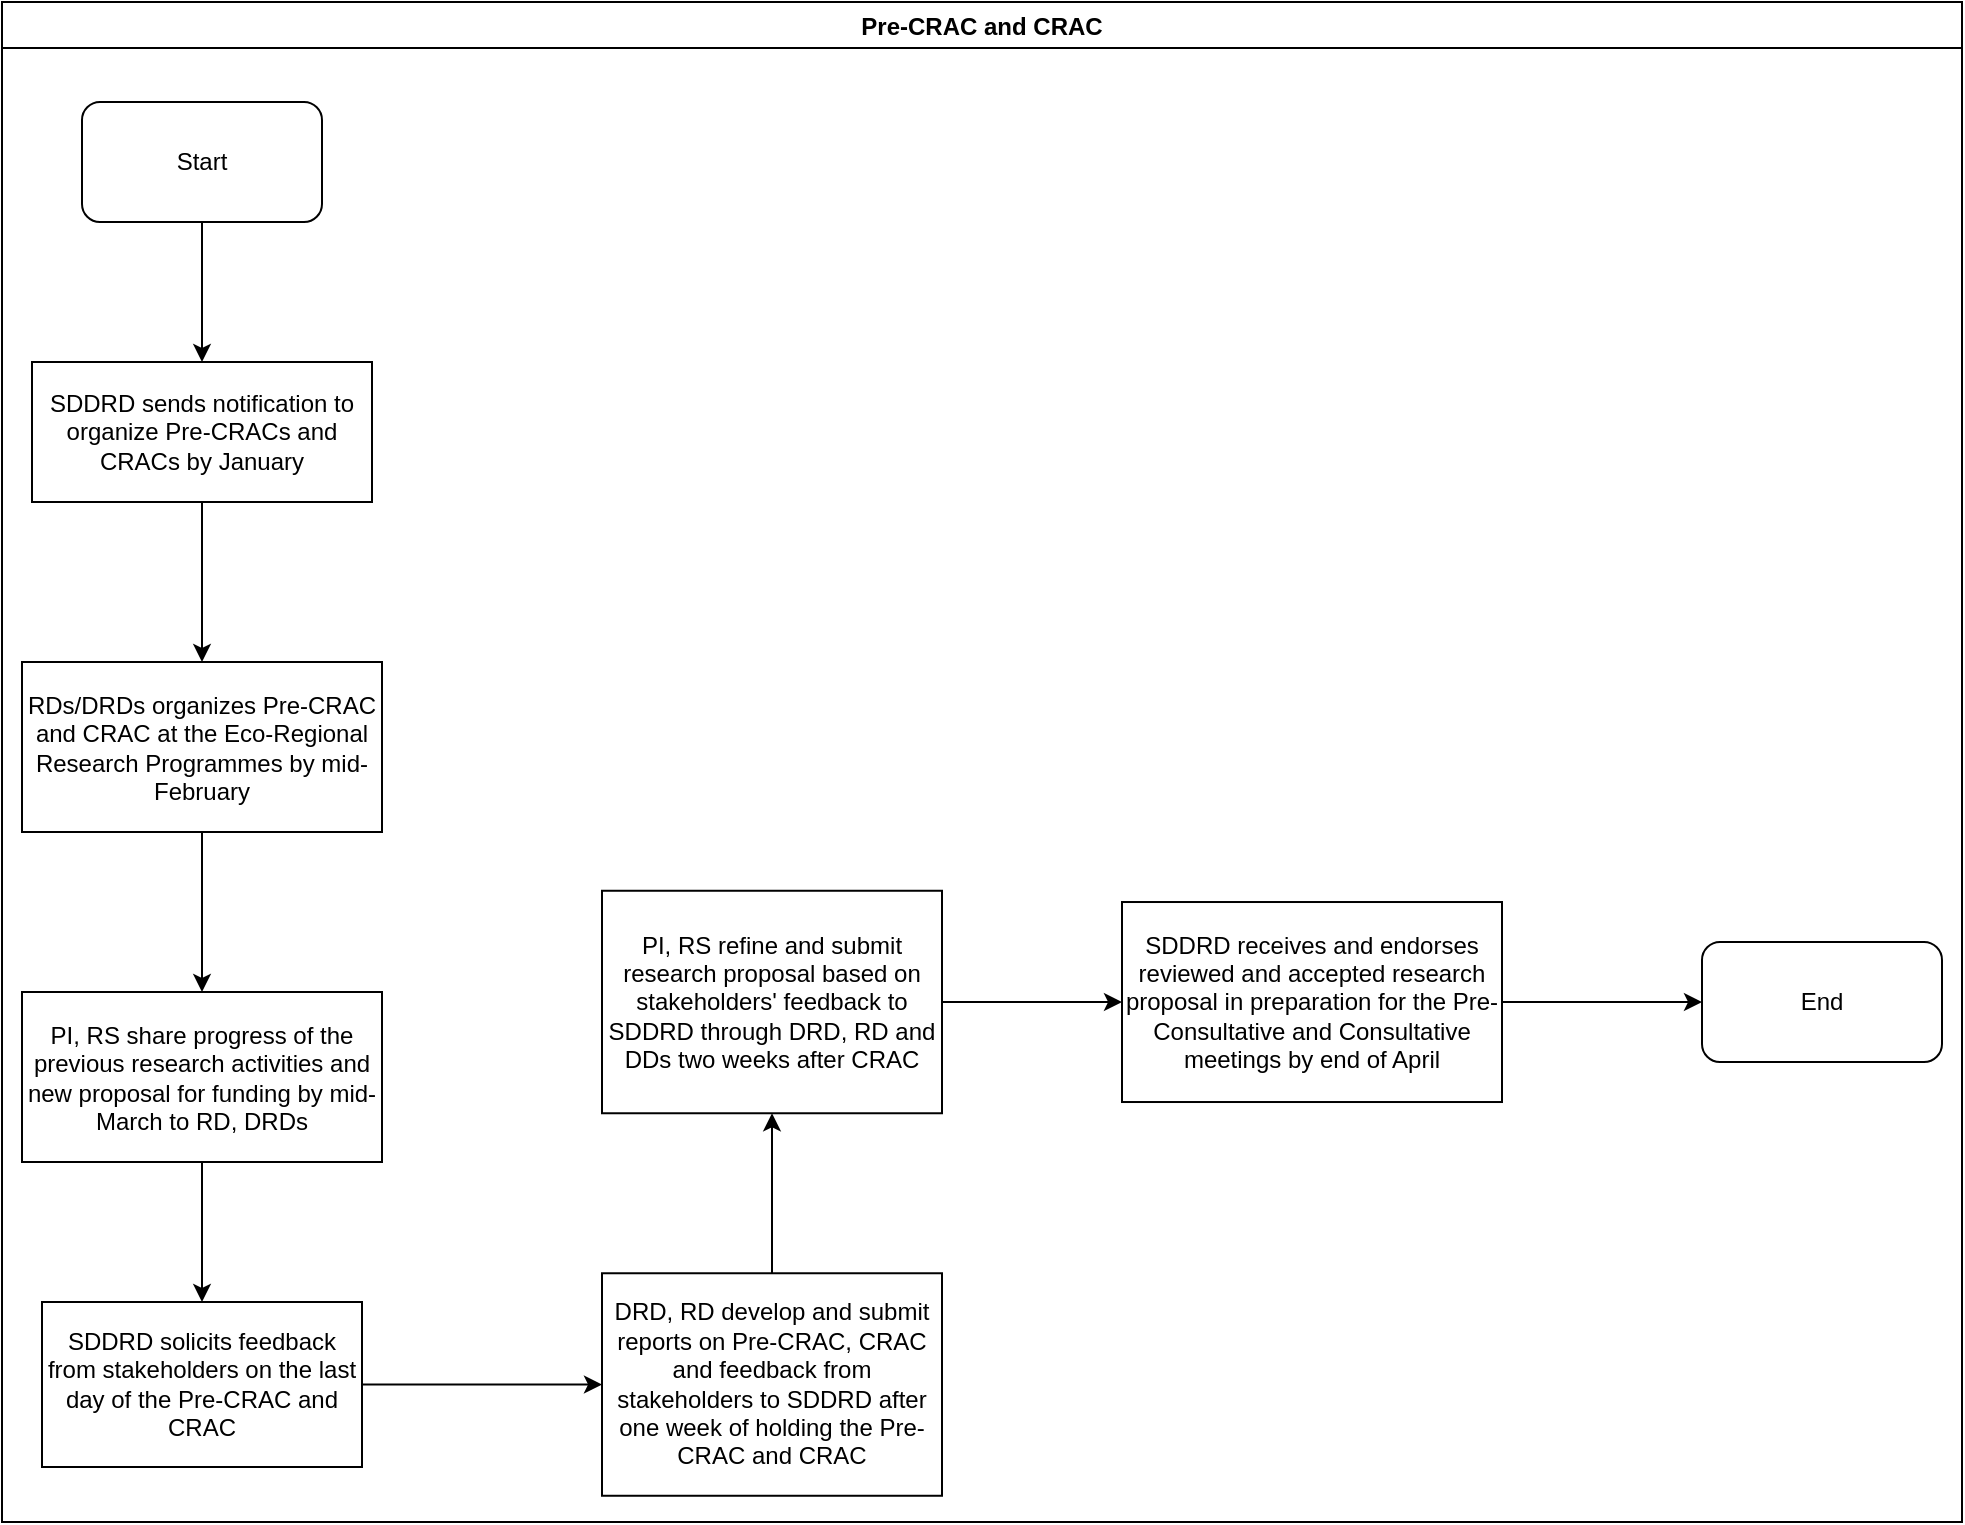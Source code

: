 <mxfile version="14.2.7" type="github">
  <diagram id="5_aohHFVvhJg3DNA72NS" name="Page-1">
    <mxGraphModel dx="1038" dy="547" grid="1" gridSize="10" guides="1" tooltips="1" connect="1" arrows="1" fold="1" page="1" pageScale="1" pageWidth="1169" pageHeight="827" math="0" shadow="0">
      <root>
        <mxCell id="0" />
        <mxCell id="1" parent="0" />
        <mxCell id="qoAdScPvT66UWbfDdBSW-1" value="Pre-CRAC and CRAC" style="swimlane;" vertex="1" parent="1">
          <mxGeometry x="10" y="10" width="980" height="760" as="geometry" />
        </mxCell>
        <mxCell id="qoAdScPvT66UWbfDdBSW-2" value="Start" style="rounded=1;whiteSpace=wrap;html=1;" vertex="1" parent="qoAdScPvT66UWbfDdBSW-1">
          <mxGeometry x="40" y="50" width="120" height="60" as="geometry" />
        </mxCell>
        <mxCell id="qoAdScPvT66UWbfDdBSW-5" value="SDDRD sends notification to organize Pre-CRACs and CRACs by January " style="rounded=0;whiteSpace=wrap;html=1;" vertex="1" parent="qoAdScPvT66UWbfDdBSW-1">
          <mxGeometry x="15" y="180" width="170" height="70" as="geometry" />
        </mxCell>
        <mxCell id="qoAdScPvT66UWbfDdBSW-4" value="" style="edgeStyle=orthogonalEdgeStyle;rounded=0;orthogonalLoop=1;jettySize=auto;html=1;" edge="1" parent="qoAdScPvT66UWbfDdBSW-1" source="qoAdScPvT66UWbfDdBSW-2" target="qoAdScPvT66UWbfDdBSW-5">
          <mxGeometry relative="1" as="geometry">
            <mxPoint x="100" y="170" as="targetPoint" />
          </mxGeometry>
        </mxCell>
        <mxCell id="qoAdScPvT66UWbfDdBSW-6" value="RDs/DRDs organizes Pre-CRAC and CRAC at the Eco-Regional Research Programmes by mid-February " style="whiteSpace=wrap;html=1;rounded=0;" vertex="1" parent="qoAdScPvT66UWbfDdBSW-1">
          <mxGeometry x="10" y="330" width="180" height="85" as="geometry" />
        </mxCell>
        <mxCell id="qoAdScPvT66UWbfDdBSW-7" value="" style="edgeStyle=orthogonalEdgeStyle;rounded=0;orthogonalLoop=1;jettySize=auto;html=1;" edge="1" parent="qoAdScPvT66UWbfDdBSW-1" source="qoAdScPvT66UWbfDdBSW-5" target="qoAdScPvT66UWbfDdBSW-6">
          <mxGeometry relative="1" as="geometry" />
        </mxCell>
        <mxCell id="qoAdScPvT66UWbfDdBSW-10" value="SDDRD solicits feedback from stakeholders on the last day of the Pre-CRAC and CRAC " style="whiteSpace=wrap;html=1;rounded=0;" vertex="1" parent="qoAdScPvT66UWbfDdBSW-1">
          <mxGeometry x="20" y="650" width="160" height="82.5" as="geometry" />
        </mxCell>
        <mxCell id="qoAdScPvT66UWbfDdBSW-12" value="DRD, RD develop and submit reports on Pre-CRAC, CRAC and feedback from stakeholders to SDDRD after one week of holding the Pre-CRAC and CRAC" style="whiteSpace=wrap;html=1;rounded=0;" vertex="1" parent="qoAdScPvT66UWbfDdBSW-1">
          <mxGeometry x="300" y="635.63" width="170" height="111.25" as="geometry" />
        </mxCell>
        <mxCell id="qoAdScPvT66UWbfDdBSW-13" value="" style="edgeStyle=orthogonalEdgeStyle;rounded=0;orthogonalLoop=1;jettySize=auto;html=1;" edge="1" parent="qoAdScPvT66UWbfDdBSW-1" source="qoAdScPvT66UWbfDdBSW-10" target="qoAdScPvT66UWbfDdBSW-12">
          <mxGeometry relative="1" as="geometry" />
        </mxCell>
        <mxCell id="qoAdScPvT66UWbfDdBSW-16" value="SDDRD receives and endorses reviewed and accepted research proposal in preparation for the Pre-Consultative and Consultative meetings by end of April" style="whiteSpace=wrap;html=1;rounded=0;" vertex="1" parent="qoAdScPvT66UWbfDdBSW-1">
          <mxGeometry x="560" y="450.01" width="190" height="100" as="geometry" />
        </mxCell>
        <mxCell id="qoAdScPvT66UWbfDdBSW-11" value="" style="edgeStyle=orthogonalEdgeStyle;rounded=0;orthogonalLoop=1;jettySize=auto;html=1;" edge="1" parent="1" source="qoAdScPvT66UWbfDdBSW-8" target="qoAdScPvT66UWbfDdBSW-10">
          <mxGeometry relative="1" as="geometry" />
        </mxCell>
        <mxCell id="qoAdScPvT66UWbfDdBSW-8" value="PI, RS share progress of the previous research activities and new proposal for funding by mid-March to RD, DRDs" style="whiteSpace=wrap;html=1;rounded=0;" vertex="1" parent="1">
          <mxGeometry x="20" y="505" width="180" height="85" as="geometry" />
        </mxCell>
        <mxCell id="qoAdScPvT66UWbfDdBSW-9" value="" style="edgeStyle=orthogonalEdgeStyle;rounded=0;orthogonalLoop=1;jettySize=auto;html=1;" edge="1" parent="1" source="qoAdScPvT66UWbfDdBSW-6" target="qoAdScPvT66UWbfDdBSW-8">
          <mxGeometry relative="1" as="geometry" />
        </mxCell>
        <mxCell id="qoAdScPvT66UWbfDdBSW-17" value="" style="edgeStyle=orthogonalEdgeStyle;rounded=0;orthogonalLoop=1;jettySize=auto;html=1;" edge="1" parent="1" source="qoAdScPvT66UWbfDdBSW-14" target="qoAdScPvT66UWbfDdBSW-16">
          <mxGeometry relative="1" as="geometry" />
        </mxCell>
        <mxCell id="qoAdScPvT66UWbfDdBSW-14" value="PI, RS refine and submit research proposal based on stakeholders&#39; feedback to SDDRD through DRD, RD and DDs two weeks after CRAC" style="whiteSpace=wrap;html=1;rounded=0;" vertex="1" parent="1">
          <mxGeometry x="310" y="454.38" width="170" height="111.25" as="geometry" />
        </mxCell>
        <mxCell id="qoAdScPvT66UWbfDdBSW-15" value="" style="edgeStyle=orthogonalEdgeStyle;rounded=0;orthogonalLoop=1;jettySize=auto;html=1;" edge="1" parent="1" source="qoAdScPvT66UWbfDdBSW-12" target="qoAdScPvT66UWbfDdBSW-14">
          <mxGeometry relative="1" as="geometry" />
        </mxCell>
        <mxCell id="qoAdScPvT66UWbfDdBSW-19" value="" style="edgeStyle=orthogonalEdgeStyle;rounded=0;orthogonalLoop=1;jettySize=auto;html=1;" edge="1" parent="1" source="qoAdScPvT66UWbfDdBSW-16" target="qoAdScPvT66UWbfDdBSW-20">
          <mxGeometry relative="1" as="geometry">
            <mxPoint x="875" y="510.01" as="targetPoint" />
          </mxGeometry>
        </mxCell>
        <mxCell id="qoAdScPvT66UWbfDdBSW-20" value="End" style="rounded=1;whiteSpace=wrap;html=1;" vertex="1" parent="1">
          <mxGeometry x="860" y="480.01" width="120" height="60" as="geometry" />
        </mxCell>
      </root>
    </mxGraphModel>
  </diagram>
</mxfile>
